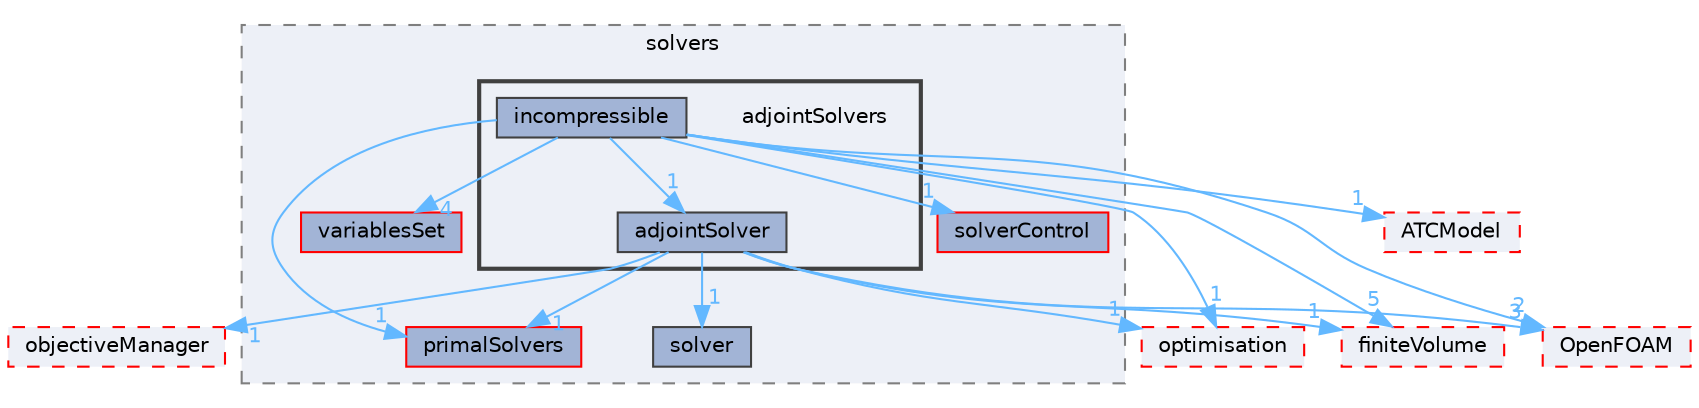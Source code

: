 digraph "src/optimisation/adjointOptimisation/adjoint/solvers/adjointSolvers"
{
 // LATEX_PDF_SIZE
  bgcolor="transparent";
  edge [fontname=Helvetica,fontsize=10,labelfontname=Helvetica,labelfontsize=10];
  node [fontname=Helvetica,fontsize=10,shape=box,height=0.2,width=0.4];
  compound=true
  subgraph clusterdir_f1ea2e00111d8324be054b4e32e6ee53 {
    graph [ bgcolor="#edf0f7", pencolor="grey50", label="solvers", fontname=Helvetica,fontsize=10 style="filled,dashed", URL="dir_f1ea2e00111d8324be054b4e32e6ee53.html",tooltip=""]
  dir_03910c6759d6bb80aef325b0807c6e94 [label="solver", fillcolor="#a2b4d6", color="grey25", style="filled", URL="dir_03910c6759d6bb80aef325b0807c6e94.html",tooltip=""];
  dir_195a59111b2a8c42961aaea2cfc6eba5 [label="variablesSet", fillcolor="#a2b4d6", color="red", style="filled", URL="dir_195a59111b2a8c42961aaea2cfc6eba5.html",tooltip=""];
  dir_35080156185aa14840755a50bbfcd980 [label="primalSolvers", fillcolor="#a2b4d6", color="red", style="filled", URL="dir_35080156185aa14840755a50bbfcd980.html",tooltip=""];
  dir_54e2bdabc2921f49c73b33c8cf47c961 [label="solverControl", fillcolor="#a2b4d6", color="red", style="filled", URL="dir_54e2bdabc2921f49c73b33c8cf47c961.html",tooltip=""];
  subgraph clusterdir_e795448d0a5c64e27ea31dc3355a03a6 {
    graph [ bgcolor="#edf0f7", pencolor="grey25", label="", fontname=Helvetica,fontsize=10 style="filled,bold", URL="dir_e795448d0a5c64e27ea31dc3355a03a6.html",tooltip=""]
    dir_e795448d0a5c64e27ea31dc3355a03a6 [shape=plaintext, label="adjointSolvers"];
  dir_5493408f4bfc7f66e9c40b29dec9c55a [label="adjointSolver", fillcolor="#a2b4d6", color="grey25", style="filled", URL="dir_5493408f4bfc7f66e9c40b29dec9c55a.html",tooltip=""];
  dir_b49ff25875ce6c05d657e090e4369d3d [label="incompressible", fillcolor="#a2b4d6", color="grey25", style="filled", URL="dir_b49ff25875ce6c05d657e090e4369d3d.html",tooltip=""];
  }
  }
  dir_4c08a66c3363b1709c4529c1c6cd2d18 [label="optimisation", fillcolor="#edf0f7", color="red", style="filled,dashed", URL="dir_4c08a66c3363b1709c4529c1c6cd2d18.html",tooltip=""];
  dir_9bd15774b555cf7259a6fa18f99fe99b [label="finiteVolume", fillcolor="#edf0f7", color="red", style="filled,dashed", URL="dir_9bd15774b555cf7259a6fa18f99fe99b.html",tooltip=""];
  dir_c5473ff19b20e6ec4dfe5c310b3778a8 [label="OpenFOAM", fillcolor="#edf0f7", color="red", style="filled,dashed", URL="dir_c5473ff19b20e6ec4dfe5c310b3778a8.html",tooltip=""];
  dir_df4d411816fa2103c27e0f87f824bd4d [label="objectiveManager", fillcolor="#edf0f7", color="red", style="filled,dashed", URL="dir_df4d411816fa2103c27e0f87f824bd4d.html",tooltip=""];
  dir_6019e2ba756911614deb7d1618097af1 [label="ATCModel", fillcolor="#edf0f7", color="red", style="filled,dashed", URL="dir_6019e2ba756911614deb7d1618097af1.html",tooltip=""];
  dir_5493408f4bfc7f66e9c40b29dec9c55a->dir_03910c6759d6bb80aef325b0807c6e94 [headlabel="1", labeldistance=1.5 headhref="dir_000064_003649.html" href="dir_000064_003649.html" color="steelblue1" fontcolor="steelblue1"];
  dir_5493408f4bfc7f66e9c40b29dec9c55a->dir_35080156185aa14840755a50bbfcd980 [headlabel="1", labeldistance=1.5 headhref="dir_000064_003060.html" href="dir_000064_003060.html" color="steelblue1" fontcolor="steelblue1"];
  dir_5493408f4bfc7f66e9c40b29dec9c55a->dir_4c08a66c3363b1709c4529c1c6cd2d18 [headlabel="1", labeldistance=1.5 headhref="dir_000064_002701.html" href="dir_000064_002701.html" color="steelblue1" fontcolor="steelblue1"];
  dir_5493408f4bfc7f66e9c40b29dec9c55a->dir_9bd15774b555cf7259a6fa18f99fe99b [headlabel="1", labeldistance=1.5 headhref="dir_000064_001387.html" href="dir_000064_001387.html" color="steelblue1" fontcolor="steelblue1"];
  dir_5493408f4bfc7f66e9c40b29dec9c55a->dir_c5473ff19b20e6ec4dfe5c310b3778a8 [headlabel="3", labeldistance=1.5 headhref="dir_000064_002695.html" href="dir_000064_002695.html" color="steelblue1" fontcolor="steelblue1"];
  dir_5493408f4bfc7f66e9c40b29dec9c55a->dir_df4d411816fa2103c27e0f87f824bd4d [headlabel="1", labeldistance=1.5 headhref="dir_000064_002662.html" href="dir_000064_002662.html" color="steelblue1" fontcolor="steelblue1"];
  dir_b49ff25875ce6c05d657e090e4369d3d->dir_195a59111b2a8c42961aaea2cfc6eba5 [headlabel="4", labeldistance=1.5 headhref="dir_001817_004256.html" href="dir_001817_004256.html" color="steelblue1" fontcolor="steelblue1"];
  dir_b49ff25875ce6c05d657e090e4369d3d->dir_4c08a66c3363b1709c4529c1c6cd2d18 [headlabel="1", labeldistance=1.5 headhref="dir_001817_002701.html" href="dir_001817_002701.html" color="steelblue1" fontcolor="steelblue1"];
  dir_b49ff25875ce6c05d657e090e4369d3d->dir_54e2bdabc2921f49c73b33c8cf47c961 [headlabel="1", labeldistance=1.5 headhref="dir_001817_003650.html" href="dir_001817_003650.html" color="steelblue1" fontcolor="steelblue1"];
  dir_b49ff25875ce6c05d657e090e4369d3d->dir_9bd15774b555cf7259a6fa18f99fe99b [headlabel="5", labeldistance=1.5 headhref="dir_001817_001387.html" href="dir_001817_001387.html" color="steelblue1" fontcolor="steelblue1"];
  dir_b49ff25875ce6c05d657e090e4369d3d->dir_c5473ff19b20e6ec4dfe5c310b3778a8 [headlabel="2", labeldistance=1.5 headhref="dir_001817_002695.html" href="dir_001817_002695.html" color="steelblue1" fontcolor="steelblue1"];
  dir_b49ff25875ce6c05d657e090e4369d3d->dir_35080156185aa14840755a50bbfcd980 [headlabel="1", labeldistance=1.5 headhref="dir_001817_003060.html" href="dir_001817_003060.html" color="steelblue1" fontcolor="steelblue1"];
  dir_b49ff25875ce6c05d657e090e4369d3d->dir_5493408f4bfc7f66e9c40b29dec9c55a [headlabel="1", labeldistance=1.5 headhref="dir_001817_000064.html" href="dir_001817_000064.html" color="steelblue1" fontcolor="steelblue1"];
  dir_b49ff25875ce6c05d657e090e4369d3d->dir_6019e2ba756911614deb7d1618097af1 [headlabel="1", labeldistance=1.5 headhref="dir_001817_000135.html" href="dir_001817_000135.html" color="steelblue1" fontcolor="steelblue1"];
}
